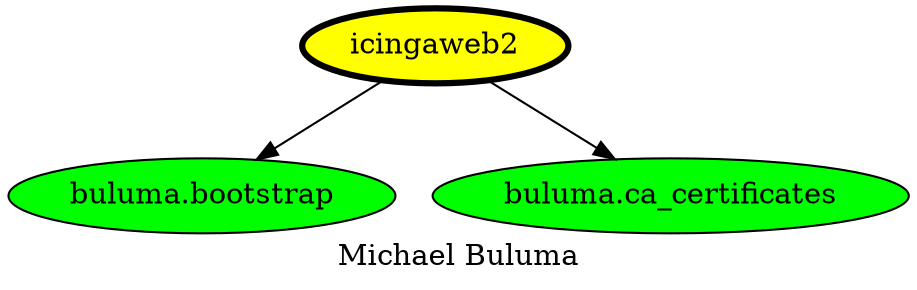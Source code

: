digraph PhiloDilemma {
  label = "Michael Buluma" ;
  overlap=false
  {
    "icingaweb2" [fillcolor=yellow style=filled penwidth=3]
    "buluma.bootstrap" [fillcolor=green style=filled]
    "buluma.ca_certificates" [fillcolor=green style=filled]
  }
  "icingaweb2" -> "buluma.bootstrap"
  "icingaweb2" -> "buluma.ca_certificates"
}
